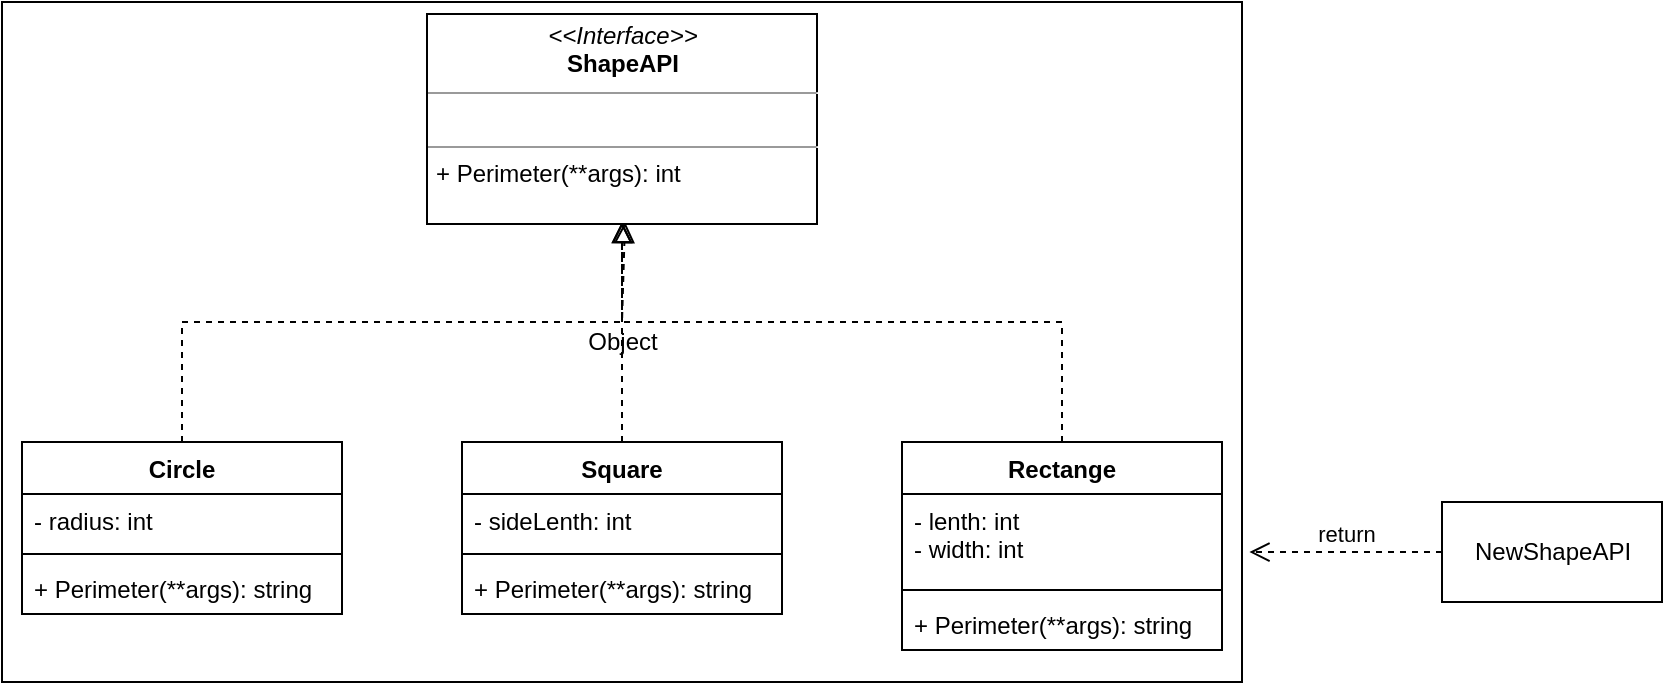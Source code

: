 <mxfile version="15.7.0" type="github">
  <diagram id="in74H2_icPTvK7MEoyuS" name="Page-1">
    <mxGraphModel dx="946" dy="614" grid="1" gridSize="10" guides="1" tooltips="1" connect="1" arrows="1" fold="1" page="1" pageScale="1" pageWidth="827" pageHeight="1169" math="0" shadow="0">
      <root>
        <mxCell id="0" />
        <mxCell id="1" parent="0" />
        <mxCell id="DpZaN_eDV55fk6tWUiPg-24" value="Object" style="html=1;" vertex="1" parent="1">
          <mxGeometry x="30" width="620" height="340" as="geometry" />
        </mxCell>
        <mxCell id="DpZaN_eDV55fk6tWUiPg-2" value="Circle" style="swimlane;fontStyle=1;align=center;verticalAlign=top;childLayout=stackLayout;horizontal=1;startSize=26;horizontalStack=0;resizeParent=1;resizeParentMax=0;resizeLast=0;collapsible=1;marginBottom=0;" vertex="1" parent="1">
          <mxGeometry x="40" y="220" width="160" height="86" as="geometry" />
        </mxCell>
        <mxCell id="DpZaN_eDV55fk6tWUiPg-3" value="- radius: int" style="text;strokeColor=none;fillColor=none;align=left;verticalAlign=top;spacingLeft=4;spacingRight=4;overflow=hidden;rotatable=0;points=[[0,0.5],[1,0.5]];portConstraint=eastwest;" vertex="1" parent="DpZaN_eDV55fk6tWUiPg-2">
          <mxGeometry y="26" width="160" height="26" as="geometry" />
        </mxCell>
        <mxCell id="DpZaN_eDV55fk6tWUiPg-4" value="" style="line;strokeWidth=1;fillColor=none;align=left;verticalAlign=middle;spacingTop=-1;spacingLeft=3;spacingRight=3;rotatable=0;labelPosition=right;points=[];portConstraint=eastwest;" vertex="1" parent="DpZaN_eDV55fk6tWUiPg-2">
          <mxGeometry y="52" width="160" height="8" as="geometry" />
        </mxCell>
        <mxCell id="DpZaN_eDV55fk6tWUiPg-5" value="+ Perimeter(**args): string" style="text;strokeColor=none;fillColor=none;align=left;verticalAlign=top;spacingLeft=4;spacingRight=4;overflow=hidden;rotatable=0;points=[[0,0.5],[1,0.5]];portConstraint=eastwest;" vertex="1" parent="DpZaN_eDV55fk6tWUiPg-2">
          <mxGeometry y="60" width="160" height="26" as="geometry" />
        </mxCell>
        <mxCell id="DpZaN_eDV55fk6tWUiPg-7" value="Square" style="swimlane;fontStyle=1;align=center;verticalAlign=top;childLayout=stackLayout;horizontal=1;startSize=26;horizontalStack=0;resizeParent=1;resizeParentMax=0;resizeLast=0;collapsible=1;marginBottom=0;" vertex="1" parent="1">
          <mxGeometry x="260" y="220" width="160" height="86" as="geometry" />
        </mxCell>
        <mxCell id="DpZaN_eDV55fk6tWUiPg-8" value="- sideLenth: int" style="text;strokeColor=none;fillColor=none;align=left;verticalAlign=top;spacingLeft=4;spacingRight=4;overflow=hidden;rotatable=0;points=[[0,0.5],[1,0.5]];portConstraint=eastwest;" vertex="1" parent="DpZaN_eDV55fk6tWUiPg-7">
          <mxGeometry y="26" width="160" height="26" as="geometry" />
        </mxCell>
        <mxCell id="DpZaN_eDV55fk6tWUiPg-9" value="" style="line;strokeWidth=1;fillColor=none;align=left;verticalAlign=middle;spacingTop=-1;spacingLeft=3;spacingRight=3;rotatable=0;labelPosition=right;points=[];portConstraint=eastwest;" vertex="1" parent="DpZaN_eDV55fk6tWUiPg-7">
          <mxGeometry y="52" width="160" height="8" as="geometry" />
        </mxCell>
        <mxCell id="DpZaN_eDV55fk6tWUiPg-10" value="+ Perimeter(**args): string" style="text;strokeColor=none;fillColor=none;align=left;verticalAlign=top;spacingLeft=4;spacingRight=4;overflow=hidden;rotatable=0;points=[[0,0.5],[1,0.5]];portConstraint=eastwest;" vertex="1" parent="DpZaN_eDV55fk6tWUiPg-7">
          <mxGeometry y="60" width="160" height="26" as="geometry" />
        </mxCell>
        <mxCell id="DpZaN_eDV55fk6tWUiPg-14" value="Rectange" style="swimlane;fontStyle=1;align=center;verticalAlign=top;childLayout=stackLayout;horizontal=1;startSize=26;horizontalStack=0;resizeParent=1;resizeParentMax=0;resizeLast=0;collapsible=1;marginBottom=0;" vertex="1" parent="1">
          <mxGeometry x="480" y="220" width="160" height="104" as="geometry" />
        </mxCell>
        <mxCell id="DpZaN_eDV55fk6tWUiPg-15" value="- lenth: int&#xa;- width: int" style="text;strokeColor=none;fillColor=none;align=left;verticalAlign=top;spacingLeft=4;spacingRight=4;overflow=hidden;rotatable=0;points=[[0,0.5],[1,0.5]];portConstraint=eastwest;" vertex="1" parent="DpZaN_eDV55fk6tWUiPg-14">
          <mxGeometry y="26" width="160" height="44" as="geometry" />
        </mxCell>
        <mxCell id="DpZaN_eDV55fk6tWUiPg-16" value="" style="line;strokeWidth=1;fillColor=none;align=left;verticalAlign=middle;spacingTop=-1;spacingLeft=3;spacingRight=3;rotatable=0;labelPosition=right;points=[];portConstraint=eastwest;" vertex="1" parent="DpZaN_eDV55fk6tWUiPg-14">
          <mxGeometry y="70" width="160" height="8" as="geometry" />
        </mxCell>
        <mxCell id="DpZaN_eDV55fk6tWUiPg-17" value="+ Perimeter(**args): string" style="text;strokeColor=none;fillColor=none;align=left;verticalAlign=top;spacingLeft=4;spacingRight=4;overflow=hidden;rotatable=0;points=[[0,0.5],[1,0.5]];portConstraint=eastwest;" vertex="1" parent="DpZaN_eDV55fk6tWUiPg-14">
          <mxGeometry y="78" width="160" height="26" as="geometry" />
        </mxCell>
        <mxCell id="DpZaN_eDV55fk6tWUiPg-19" value="" style="endArrow=block;startArrow=none;endFill=0;startFill=0;endSize=8;html=1;verticalAlign=bottom;dashed=1;labelBackgroundColor=none;rounded=0;exitX=0.5;exitY=0;exitDx=0;exitDy=0;" edge="1" parent="1" source="DpZaN_eDV55fk6tWUiPg-7">
          <mxGeometry width="160" relative="1" as="geometry">
            <mxPoint x="280" y="320" as="sourcePoint" />
            <mxPoint x="340" y="110" as="targetPoint" />
          </mxGeometry>
        </mxCell>
        <mxCell id="DpZaN_eDV55fk6tWUiPg-20" value="" style="endArrow=block;startArrow=none;endFill=0;startFill=0;endSize=8;html=1;verticalAlign=bottom;dashed=1;labelBackgroundColor=none;rounded=0;exitX=0.5;exitY=0;exitDx=0;exitDy=0;entryX=0.5;entryY=1;entryDx=0;entryDy=0;" edge="1" parent="1" source="DpZaN_eDV55fk6tWUiPg-2">
          <mxGeometry width="160" relative="1" as="geometry">
            <mxPoint x="90" y="190" as="sourcePoint" />
            <mxPoint x="341.5" y="110" as="targetPoint" />
            <Array as="points">
              <mxPoint x="120" y="160" />
              <mxPoint x="340" y="160" />
            </Array>
          </mxGeometry>
        </mxCell>
        <mxCell id="DpZaN_eDV55fk6tWUiPg-21" value="" style="endArrow=block;startArrow=none;endFill=0;startFill=0;endSize=8;html=1;verticalAlign=bottom;dashed=1;labelBackgroundColor=none;rounded=0;exitX=0.5;exitY=0;exitDx=0;exitDy=0;" edge="1" parent="1" source="DpZaN_eDV55fk6tWUiPg-14">
          <mxGeometry width="160" relative="1" as="geometry">
            <mxPoint x="280" y="320" as="sourcePoint" />
            <mxPoint x="340" y="110" as="targetPoint" />
            <Array as="points">
              <mxPoint x="560" y="160" />
              <mxPoint x="340" y="160" />
            </Array>
          </mxGeometry>
        </mxCell>
        <mxCell id="DpZaN_eDV55fk6tWUiPg-22" value="&lt;p style=&quot;margin: 0px ; margin-top: 4px ; text-align: center&quot;&gt;&lt;i&gt;&amp;lt;&amp;lt;Interface&amp;gt;&amp;gt;&lt;/i&gt;&lt;br&gt;&lt;b&gt;ShapeAPI&lt;/b&gt;&lt;/p&gt;&lt;hr size=&quot;1&quot;&gt;&lt;p style=&quot;margin: 0px ; margin-left: 4px&quot;&gt;&lt;br&gt;&lt;/p&gt;&lt;hr size=&quot;1&quot;&gt;&lt;p style=&quot;margin: 0px ; margin-left: 4px&quot;&gt;+ Perimeter(**args): int&lt;br&gt;&lt;/p&gt;" style="verticalAlign=top;align=left;overflow=fill;fontSize=12;fontFamily=Helvetica;html=1;direction=south;" vertex="1" parent="1">
          <mxGeometry x="242.5" y="6" width="195" height="105" as="geometry" />
        </mxCell>
        <mxCell id="DpZaN_eDV55fk6tWUiPg-27" value="NewShapeAPI" style="html=1;" vertex="1" parent="1">
          <mxGeometry x="750" y="250" width="110" height="50" as="geometry" />
        </mxCell>
        <mxCell id="DpZaN_eDV55fk6tWUiPg-28" value="return" style="html=1;verticalAlign=bottom;endArrow=open;dashed=1;endSize=8;rounded=0;entryX=1.006;entryY=0.809;entryDx=0;entryDy=0;entryPerimeter=0;" edge="1" parent="1" target="DpZaN_eDV55fk6tWUiPg-24">
          <mxGeometry relative="1" as="geometry">
            <mxPoint x="750" y="275" as="sourcePoint" />
            <mxPoint x="670" y="271.5" as="targetPoint" />
          </mxGeometry>
        </mxCell>
      </root>
    </mxGraphModel>
  </diagram>
</mxfile>
